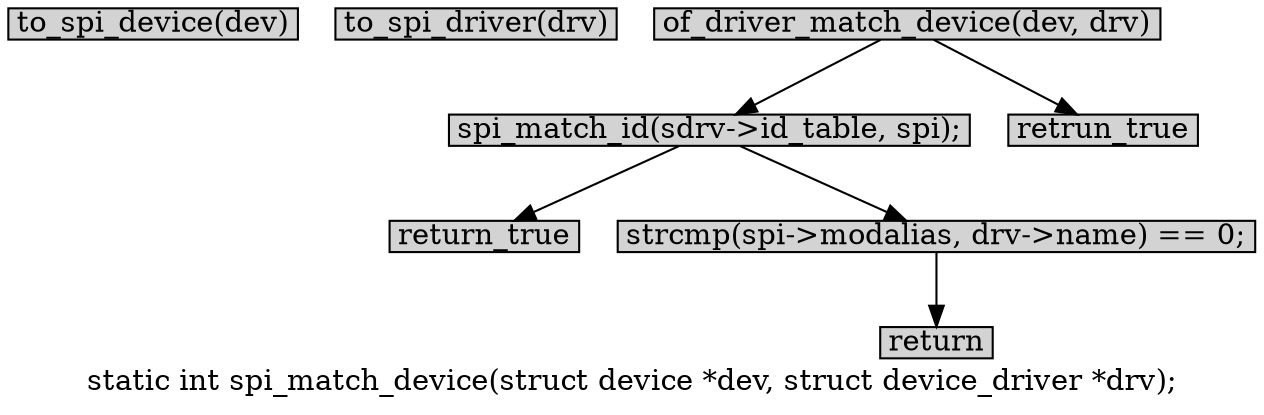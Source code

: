 digraph spi_match_device{
        label="static int spi_match_device(struct device *dev, struct device_driver *drv);";
		
        size="10,18";
        ratio=filled;
        
		node[style=filled, shape = box, margin="0.05,0.005",height="0.1",width="0.1"];

		to_spi_device[label="to_spi_device(dev)"];
		to_spi_driver[label="to_spi_driver(drv)"];

		of_driver_match_device[label="of_driver_match_device(dev, drv)"];
		return_true;

		spi_match_id[label="spi_match_id(sdrv->id_table, spi);"];
		strcmp[label="strcmp(spi->modalias, drv->name) == 0;"];

		of_driver_match_device -> retrun_true;
		of_driver_match_device -> spi_match_id;
		spi_match_id -> return_true;
		spi_match_id -> strcmp;
		strcmp -> return;
}
